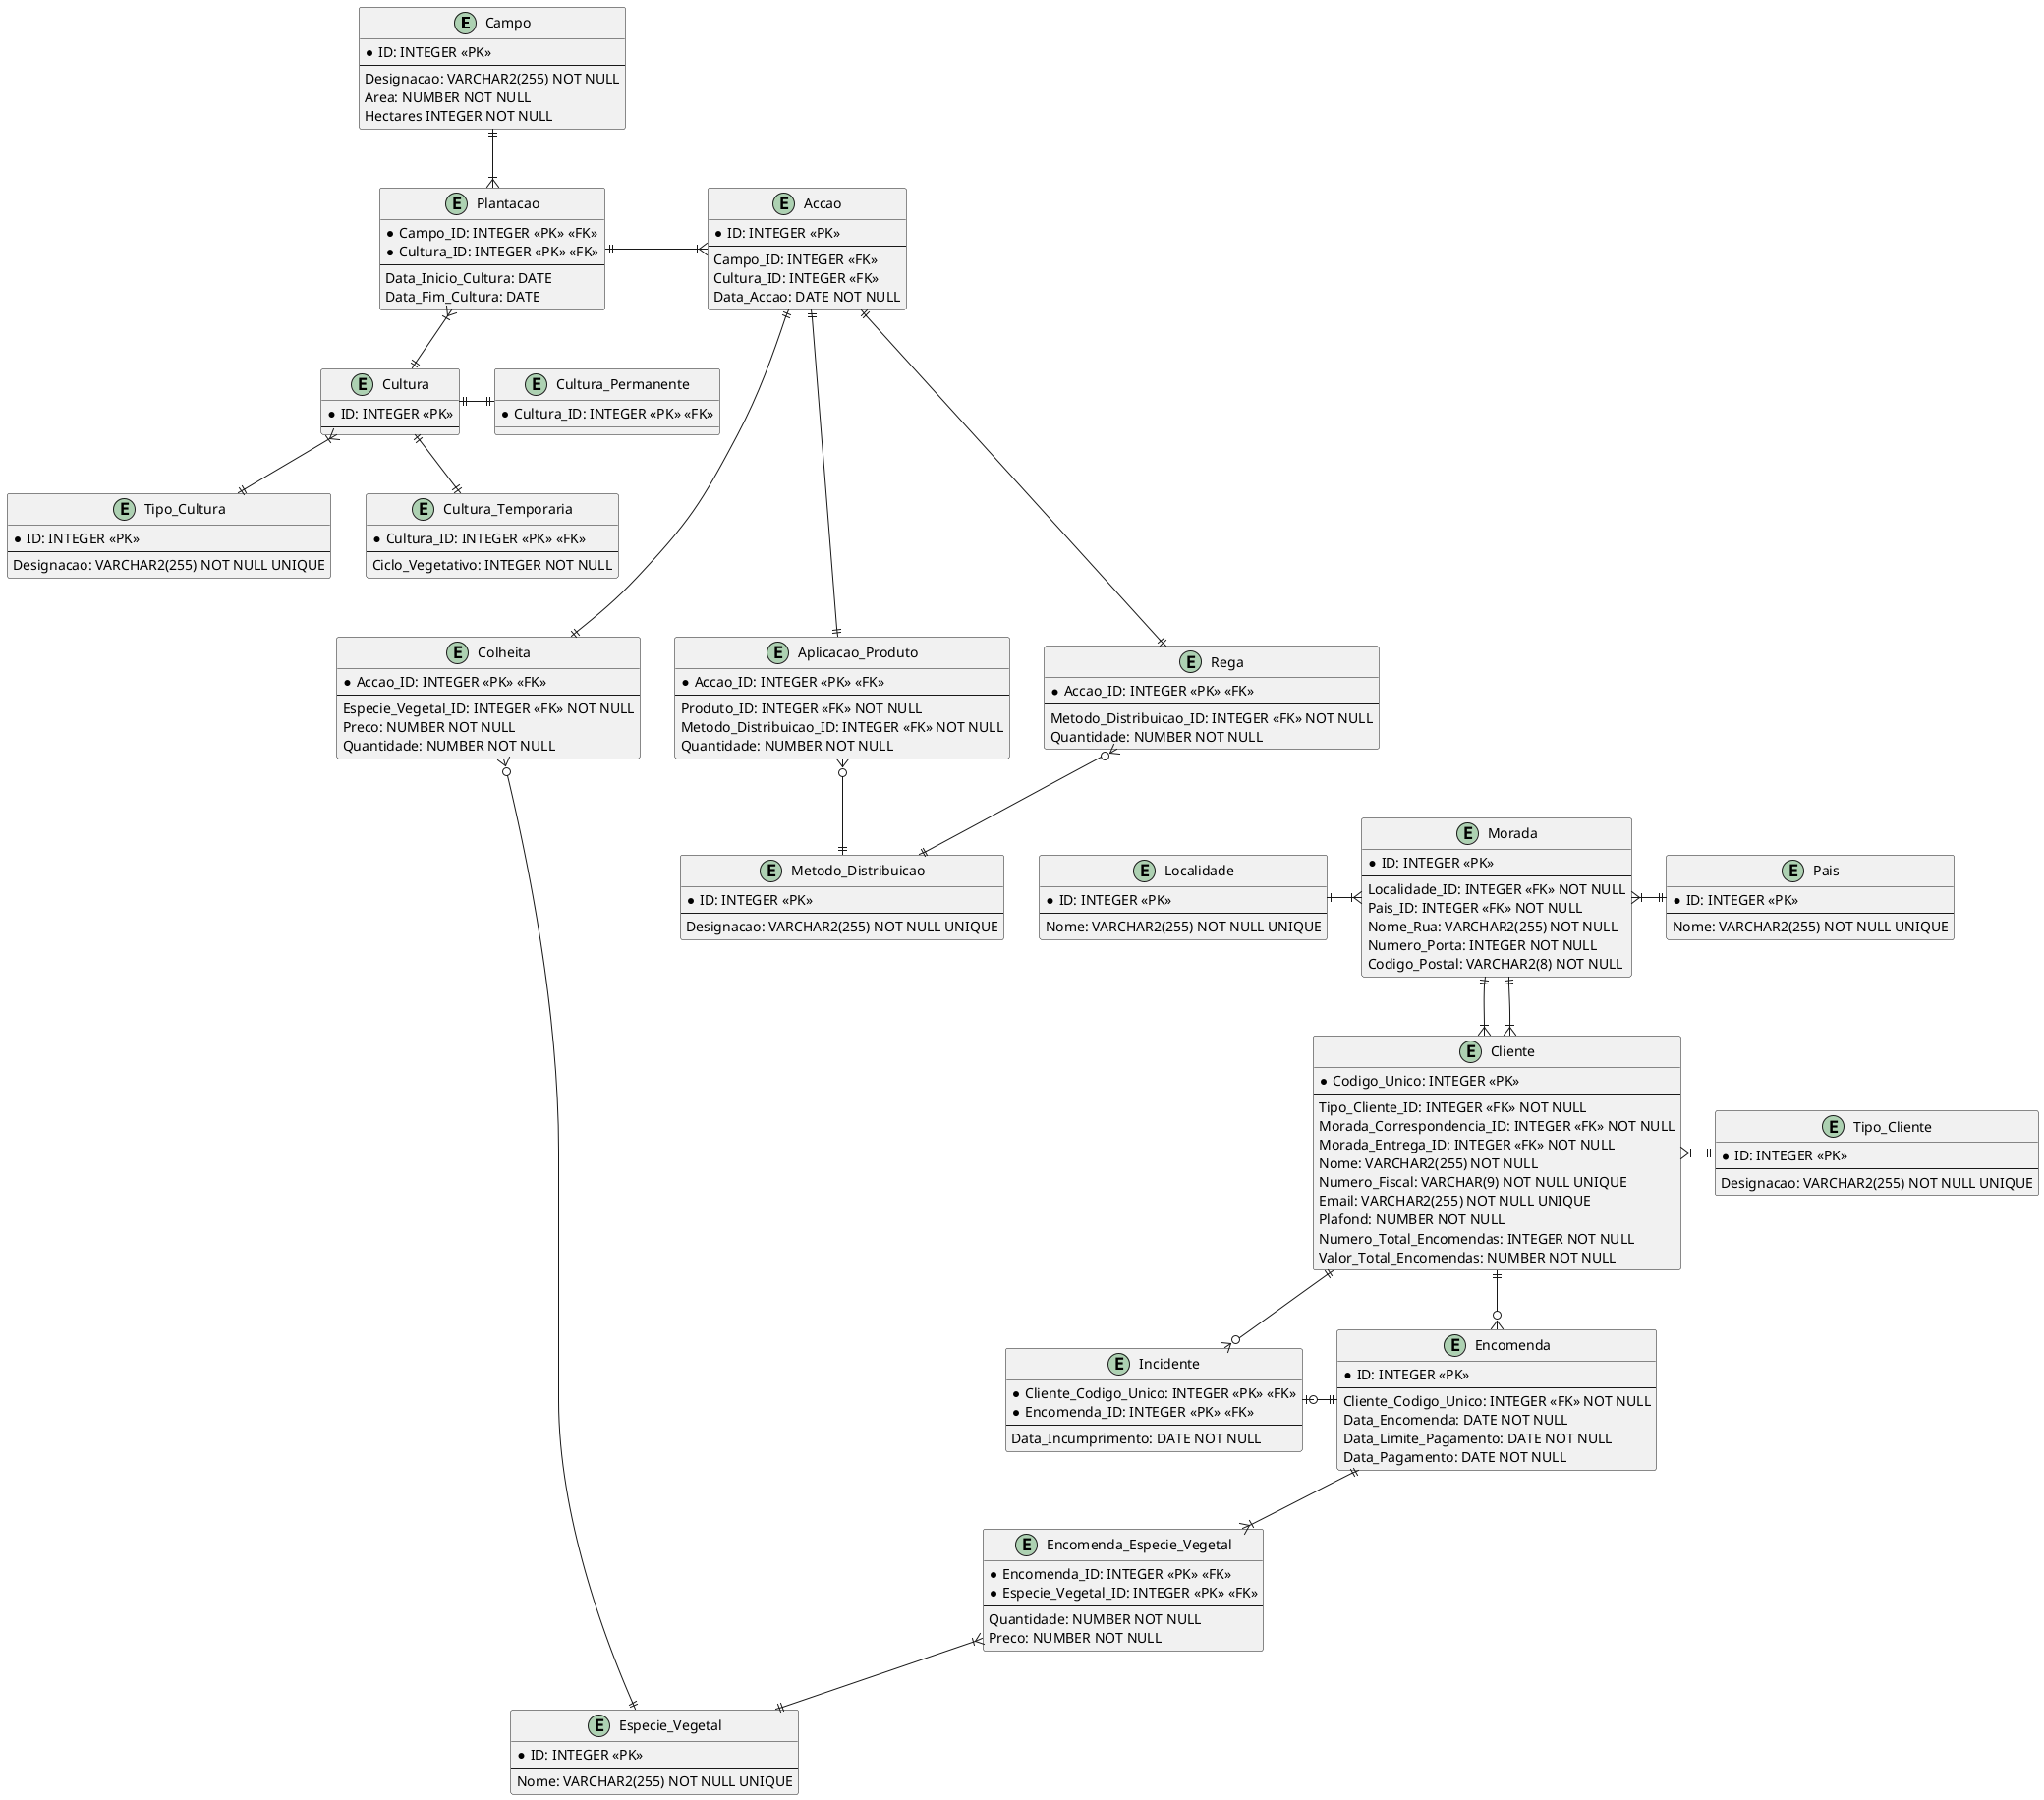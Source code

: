 @startuml Quinta-Finanças

/'TODO #1:- Verificar se a Designação de um Campo é única e se estas 
devem seguir um conjunto de regras;'/
/'TODO #2:- Determinar o valor minímo de uma qualquer Área;'/
/'Constraints:- [[Area, CHECK(Area > Mínimo)]]'/
entity Campo {
    * ID: INTEGER <<PK>>
    --
    Designacao: VARCHAR2(255) NOT NULL
    Area: NUMBER NOT NULL
    Hectares INTEGER NOT NULL
}

/'Triggers:-
    #1: Verificar que uma Cultura não é simultaneamente uma Cultura_Temporaria
    e Cultura_Permanente;'/
entity Cultura {
    * ID: INTEGER <<PK>>
    --
}

entity Tipo_Cultura {
    * ID: INTEGER <<PK>>
    --
    Designacao: VARCHAR2(255) NOT NULL UNIQUE
}

/'Contraints:- [[Ciclo_Vegetativo, CHECK(Ciclo_Vegetativo > 0)], 
[Ciclo_Vegetativo, CHECK(Ciclo_Vegetativo < 12)]]'/
entity Cultura_Temporaria {
    * Cultura_ID: INTEGER <<PK>> <<FK>>
    --
    Ciclo_Vegetativo: INTEGER NOT NULL
}

entity Cultura_Permanente {
    * Cultura_ID: INTEGER <<PK>> <<FK>>
}

/'Constraints:- [[Campo_ID, Data_Inicio_Cultura, UNIQUE(Campo_ID, Data_Inicio_Cultura)], 
[Data_Fim_Cultura, CHECK(Data_Fim_Cultura < Data_Inicio_Cultura)]]'/
entity Plantacao {
    * Campo_ID: INTEGER <<PK>> <<FK>>
    * Cultura_ID: INTEGER <<PK>> <<FK>>
    --
    Data_Inicio_Cultura: DATE
    Data_Fim_Cultura: DATE
}

entity Especie_Vegetal {
    * ID: INTEGER <<PK>>
    --
    Nome: VARCHAR2(255) NOT NULL UNIQUE
}

entity Tipo_Cliente {
    * ID: INTEGER <<PK>>
    --
    Designacao: VARCHAR2(255) NOT NULL UNIQUE
}

/'Constraints:- [[Numero_Fiscal, CHECK(Numero_Fiscal LIKE "[0-9]{9}")], 
[Email, CHECK(Email LIKE "[a-z][0-9a-z]*@[a-z]+\.[a-z]")]]'/
entity Cliente {
    * Codigo_Unico: INTEGER <<PK>>
    --
    Tipo_Cliente_ID: INTEGER <<FK>> NOT NULL
    Morada_Correspondencia_ID: INTEGER <<FK>> NOT NULL
    Morada_Entrega_ID: INTEGER <<FK>> NOT NULL
    Nome: VARCHAR2(255) NOT NULL
    Numero_Fiscal: VARCHAR(9) NOT NULL UNIQUE
    Email: VARCHAR2(255) NOT NULL UNIQUE
    Plafond: NUMBER NOT NULL
    Numero_Total_Encomendas: INTEGER NOT NULL
    Valor_Total_Encomendas: NUMBER NOT NULL
}

/'Constraints:- [[Numero_Porta, CHECK(Numero_Porta > 0)], 
[Codigo_Postal, CHECK(Codigo_Postal LIKE "[0-9]{4}-[0-9]{3}")]]'/
entity Morada {
    * ID: INTEGER <<PK>>
    --
    Localidade_ID: INTEGER <<FK>> NOT NULL
    Pais_ID: INTEGER <<FK>> NOT NULL
    Nome_Rua: VARCHAR2(255) NOT NULL
    Numero_Porta: INTEGER NOT NULL
    Codigo_Postal: VARCHAR2(8) NOT NULL
}

entity Localidade {
    * ID: INTEGER <<PK>>
    --
    Nome: VARCHAR2(255) NOT NULL UNIQUE
}

entity Pais {
    * ID: INTEGER <<PK>>
    --
    Nome: VARCHAR2(255) NOT NULL UNIQUE
}

entity Encomenda {
    * ID: INTEGER <<PK>>
    --
    Cliente_Codigo_Unico: INTEGER <<FK>> NOT NULL
    Data_Encomenda: DATE NOT NULL
    Data_Limite_Pagamento: DATE NOT NULL
    Data_Pagamento: DATE NOT NULL
}

/'Triggers:-
    #1:'/
entity Incidente {
    * Cliente_Codigo_Unico: INTEGER <<PK>> <<FK>>
    * Encomenda_ID: INTEGER <<PK>> <<FK>>
    --
    Data_Incumprimento: DATE NOT NULL
}

entity Encomenda_Especie_Vegetal {
    * Encomenda_ID: INTEGER <<PK>> <<FK>>
    * Especie_Vegetal_ID: INTEGER <<PK>> <<FK>>
    --
    Quantidade: NUMBER NOT NULL
    Preco: NUMBER NOT NULL
}

/'Constraints:- [[Quantidade, CHECK(Quantidade > 0)]]'/
entity Accao {
    * ID: INTEGER <<PK>>
    --
    Campo_ID: INTEGER <<FK>>
    Cultura_ID: INTEGER <<FK>>
    Data_Accao: DATE NOT NULL
}

entity Metodo_Distribuicao {
    * ID: INTEGER <<PK>>
    --
    Designacao: VARCHAR2(255) NOT NULL UNIQUE
}

entity Rega {
    * Accao_ID: INTEGER <<PK>> <<FK>>
    --
    Metodo_Distribuicao_ID: INTEGER <<FK>> NOT NULL
    Quantidade: NUMBER NOT NULL
}

entity Aplicacao_Produto {
    * Accao_ID: INTEGER <<PK>> <<FK>>
    --
    Produto_ID: INTEGER <<FK>> NOT NULL
    Metodo_Distribuicao_ID: INTEGER <<FK>> NOT NULL
    Quantidade: NUMBER NOT NULL
}

entity Colheita {
    * Accao_ID: INTEGER <<PK>> <<FK>>
    --
    Especie_Vegetal_ID: INTEGER <<FK>> NOT NULL
    Preco: NUMBER NOT NULL
    Quantidade: NUMBER NOT NULL
}

Campo ||-d-|{ Plantacao

Cultura ||-u-|{ Plantacao
Cultura ||-d-|| Cultura_Temporaria
Cultura ||-r-|| Cultura_Permanente
Tipo_Cultura ||-u-|{ Cultura 

Plantacao ||-r-|{ Accao

Tipo_Cliente ||-l-|{ Cliente

Morada ||-d-|{ Cliente
Morada ||-d-|{ Cliente

Localidade ||-r-|{ Morada

Pais ||-l-|{ Morada

Cliente ||-d-o{ Encomenda
Cliente ||-d-o{ Incidente

Encomenda ||-l-o| Incidente
Encomenda ||-d-|{ Encomenda_Especie_Vegetal

Especie_Vegetal ||-u-|{ Encomenda_Especie_Vegetal
Especie_Vegetal ||---u---o{ Colheita

Accao ||--d--|| Rega
Accao ||--d--|| Aplicacao_Produto
Accao ||--d--|| Colheita

Metodo_Distribuicao ||-u-o{ Rega
Metodo_Distribuicao ||-u-o{ Aplicacao_Produto

@enduml
